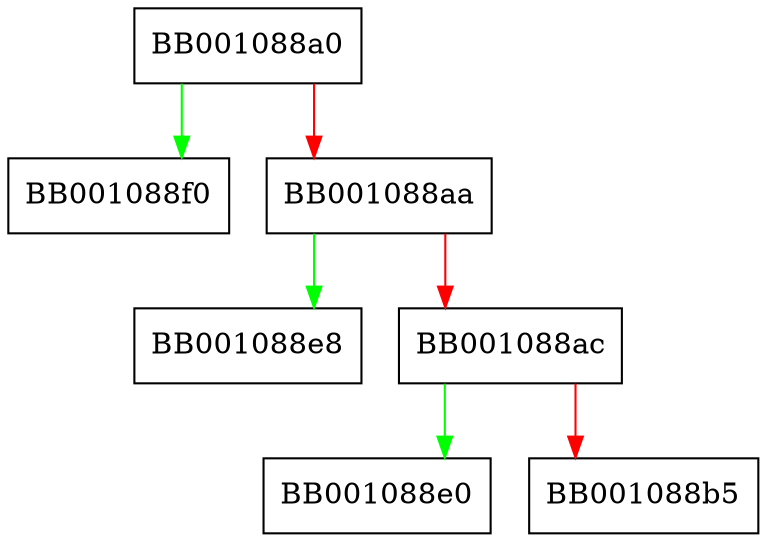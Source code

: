 digraph FUN_001088a0 {
  node [shape="box"];
  graph [splines=ortho];
  BB001088a0 -> BB001088f0 [color="green"];
  BB001088a0 -> BB001088aa [color="red"];
  BB001088aa -> BB001088e8 [color="green"];
  BB001088aa -> BB001088ac [color="red"];
  BB001088ac -> BB001088e0 [color="green"];
  BB001088ac -> BB001088b5 [color="red"];
}
